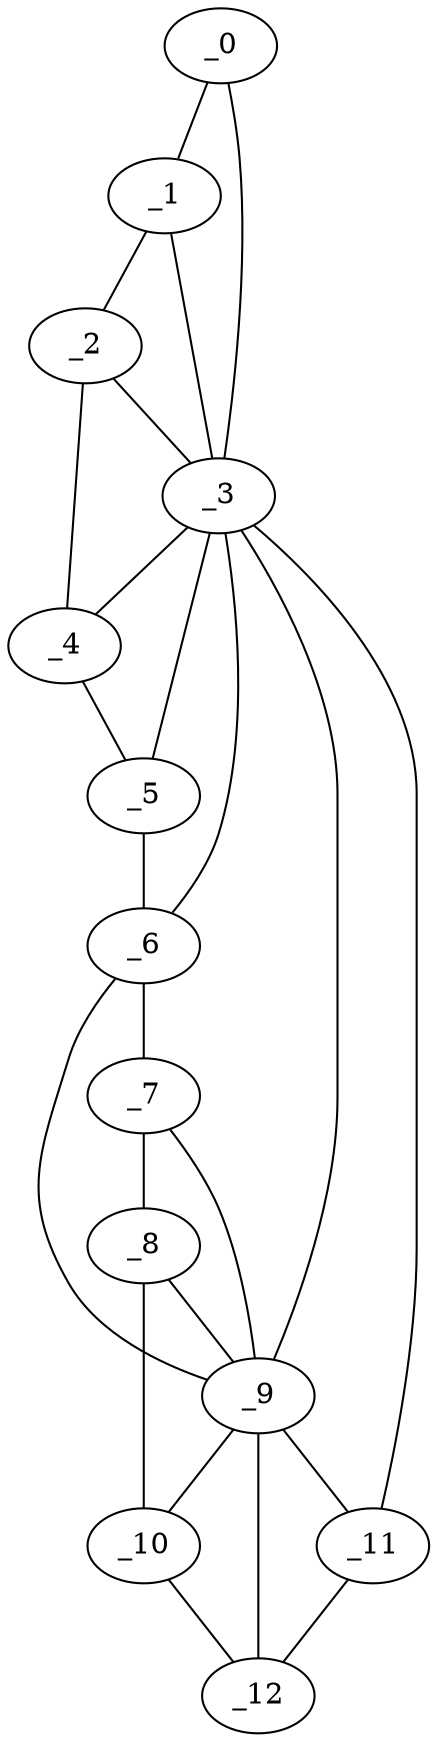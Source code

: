 graph "obj25__15.gxl" {
	_0	 [x=5,
		y=33];
	_1	 [x=6,
		y=22];
	_0 -- _1	 [valence=1];
	_3	 [x=14,
		y=34];
	_0 -- _3	 [valence=1];
	_2	 [x=12,
		y=17];
	_1 -- _2	 [valence=1];
	_1 -- _3	 [valence=2];
	_2 -- _3	 [valence=2];
	_4	 [x=16,
		y=14];
	_2 -- _4	 [valence=1];
	_3 -- _4	 [valence=2];
	_5	 [x=22,
		y=12];
	_3 -- _5	 [valence=2];
	_6	 [x=26,
		y=12];
	_3 -- _6	 [valence=1];
	_9	 [x=116,
		y=32];
	_3 -- _9	 [valence=1];
	_11	 [x=125,
		y=32];
	_3 -- _11	 [valence=1];
	_4 -- _5	 [valence=1];
	_5 -- _6	 [valence=1];
	_7	 [x=109,
		y=13];
	_6 -- _7	 [valence=1];
	_6 -- _9	 [valence=2];
	_8	 [x=112,
		y=14];
	_7 -- _8	 [valence=1];
	_7 -- _9	 [valence=1];
	_8 -- _9	 [valence=1];
	_10	 [x=123,
		y=19];
	_8 -- _10	 [valence=1];
	_9 -- _10	 [valence=2];
	_9 -- _11	 [valence=2];
	_12	 [x=127,
		y=23];
	_9 -- _12	 [valence=2];
	_10 -- _12	 [valence=1];
	_11 -- _12	 [valence=1];
}
